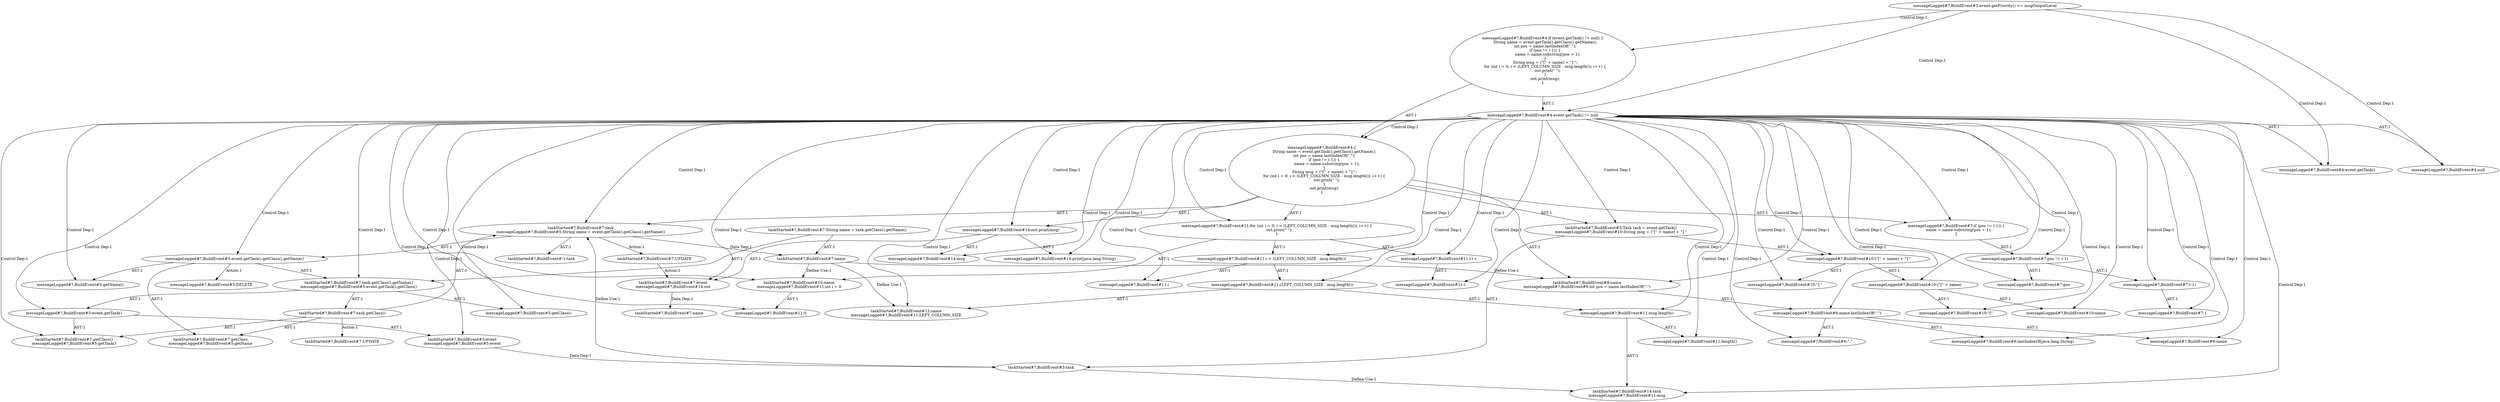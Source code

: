 digraph "Pattern" {
0 [label="taskStarted#?,BuildEvent#7:UPDATE" shape=ellipse]
1 [label="taskStarted#?,BuildEvent#7:task
messageLogged#?,BuildEvent#5:String name = event.getTask().getClass().getName()" shape=ellipse]
2 [label="taskStarted#?,BuildEvent#3:task" shape=ellipse]
3 [label="taskStarted#?,BuildEvent#3:Task task = event.getTask()
messageLogged#?,BuildEvent#10:String msg = (\"[\" + name) + \"] \"" shape=ellipse]
4 [label="taskStarted#?,BuildEvent#3:event
messageLogged#?,BuildEvent#5:event" shape=ellipse]
5 [label="taskStarted#?,BuildEvent#14:task
messageLogged#?,BuildEvent#11:msg" shape=ellipse]
6 [label="taskStarted#?,BuildEvent#7:task.getClass()" shape=ellipse]
7 [label="taskStarted#?,BuildEvent#7:task.getClass().getName()
messageLogged#?,BuildEvent#5:event.getTask().getClass()" shape=ellipse]
8 [label="taskStarted#?,BuildEvent#7:getClass
messageLogged#?,BuildEvent#5:getName" shape=ellipse]
9 [label="taskStarted#?,BuildEvent#7:getClass()
messageLogged#?,BuildEvent#5:getTask()" shape=ellipse]
10 [label="taskStarted#?,BuildEvent#7:UPDATE" shape=ellipse]
11 [label="taskStarted#?,BuildEvent#-1:task" shape=ellipse]
12 [label="taskStarted#?,BuildEvent#7:name" shape=ellipse]
13 [label="taskStarted#?,BuildEvent#7:String name = task.getClass().getName()" shape=ellipse]
14 [label="taskStarted#?,BuildEvent#8:name
messageLogged#?,BuildEvent#6:int pos = name.lastIndexOf(\".\")" shape=ellipse]
15 [label="taskStarted#?,BuildEvent#10:name
messageLogged#?,BuildEvent#11:int i = 0" shape=ellipse]
16 [label="taskStarted#?,BuildEvent#12:name
messageLogged#?,BuildEvent#11:LEFT_COLUMN_SIZE" shape=ellipse]
17 [label="taskStarted#?,BuildEvent#7:event
messageLogged#?,BuildEvent#14:out" shape=ellipse]
18 [label="taskStarted#?,BuildEvent#7:name" shape=ellipse]
19 [label="messageLogged#?,BuildEvent#11:for (int i = 0; i < (LEFT_COLUMN_SIZE - msg.length()); i++) \{
    out.print(\" \");
\}" shape=ellipse]
20 [label="messageLogged#?,BuildEvent#5:getName()" shape=ellipse]
21 [label="messageLogged#?,BuildEvent#6:name" shape=ellipse]
22 [label="messageLogged#?,BuildEvent#5:DELETE" shape=ellipse]
23 [label="messageLogged#?,BuildEvent#5:getClass()" shape=ellipse]
24 [label="messageLogged#?,BuildEvent#14:msg" shape=ellipse]
25 [label="messageLogged#?,BuildEvent#4:event.getTask()" shape=ellipse]
26 [label="messageLogged#?,BuildEvent#11:i" shape=ellipse]
27 [label="messageLogged#?,BuildEvent#4:if (event.getTask() != null) \{
    String name = event.getTask().getClass().getName();
    int pos = name.lastIndexOf(\".\");
    if (pos != (-1)) \{
        name = name.substring(pos + 1);
    \}
    String msg = (\"[\" + name) + \"] \";
    for (int i = 0; i < (LEFT_COLUMN_SIZE - msg.length()); i++) \{
        out.print(\" \");
    \}
    out.print(msg);
\}" shape=ellipse]
28 [label="messageLogged#?,BuildEvent#7:(-1)" shape=ellipse]
29 [label="messageLogged#?,BuildEvent#4:null" shape=ellipse]
30 [label="messageLogged#?,BuildEvent#7:pos != (-1)" shape=ellipse]
31 [label="messageLogged#?,BuildEvent#10:\"[\"" shape=ellipse]
32 [label="messageLogged#?,BuildEvent#5:event.getTask()" shape=ellipse]
33 [label="messageLogged#?,BuildEvent#10:\"] \"" shape=ellipse]
34 [label="messageLogged#?,BuildEvent#6:name.lastIndexOf(\".\")" shape=ellipse]
35 [label="messageLogged#?,BuildEvent#4:event.getTask() != null" shape=ellipse]
36 [label="messageLogged#?,BuildEvent#6:lastIndexOf(java.lang.String)" shape=ellipse]
37 [label="messageLogged#?,BuildEvent#7:pos" shape=ellipse]
38 [label="messageLogged#?,BuildEvent#11:i < (LEFT_COLUMN_SIZE - msg.length())" shape=ellipse]
39 [label="messageLogged#?,BuildEvent#7:if (pos != (-1)) \{
    name = name.substring(pos + 1);
\}" shape=ellipse]
40 [label="messageLogged#?,BuildEvent#10:(\"[\" + name)" shape=ellipse]
41 [label="messageLogged#?,BuildEvent#11:0" shape=ellipse]
42 [label="messageLogged#?,BuildEvent#11:msg.length()" shape=ellipse]
43 [label="messageLogged#?,BuildEvent#3:event.getPriority() <= msgOutputLevel" shape=ellipse]
44 [label="messageLogged#?,BuildEvent#10:(\"[\" + name) + \"] \"" shape=ellipse]
45 [label="messageLogged#?,BuildEvent#7:1" shape=ellipse]
46 [label="messageLogged#?,BuildEvent#11:length()" shape=ellipse]
47 [label="messageLogged#?,BuildEvent#14:out.print(msg)" shape=ellipse]
48 [label="messageLogged#?,BuildEvent#5:event.getTask().getClass().getName()" shape=ellipse]
49 [label="messageLogged#?,BuildEvent#6:\".\"" shape=ellipse]
50 [label="messageLogged#?,BuildEvent#14:print(java.lang.String)" shape=ellipse]
51 [label="messageLogged#?,BuildEvent#10:name" shape=ellipse]
52 [label="messageLogged#?,BuildEvent#11:i++" shape=ellipse]
53 [label="messageLogged#?,BuildEvent#11:i" shape=ellipse]
54 [label="messageLogged#?,BuildEvent#11:(LEFT_COLUMN_SIZE - msg.length())" shape=ellipse]
55 [label="messageLogged#?,BuildEvent#4:\{
    String name = event.getTask().getClass().getName();
    int pos = name.lastIndexOf(\".\");
    if (pos != (-1)) \{
        name = name.substring(pos + 1);
    \}
    String msg = (\"[\" + name) + \"] \";
    for (int i = 0; i < (LEFT_COLUMN_SIZE - msg.length()); i++) \{
        out.print(\" \");
    \}
    out.print(msg);
\}" shape=ellipse]
0 -> 17 [label="Action:1"];
1 -> 0 [label="Action:1"];
1 -> 11 [label="AST:1"];
1 -> 12 [label="Data Dep:1"];
1 -> 48 [label="AST:1"];
2 -> 1 [label="Define Use:1"];
2 -> 5 [label="Define Use:1"];
3 -> 2 [label="AST:1"];
3 -> 44 [label="AST:1"];
4 -> 2 [label="Data Dep:1"];
6 -> 1 [label="AST:1"];
6 -> 8 [label="AST:1"];
6 -> 9 [label="AST:1"];
6 -> 10 [label="Action:1"];
7 -> 6 [label="AST:1"];
7 -> 23 [label="AST:1"];
7 -> 32 [label="AST:1"];
12 -> 14 [label="Define Use:1"];
12 -> 15 [label="Define Use:1"];
12 -> 16 [label="Define Use:1"];
13 -> 7 [label="AST:1"];
13 -> 12 [label="AST:1"];
14 -> 34 [label="AST:1"];
15 -> 41 [label="AST:1"];
17 -> 18 [label="Data Dep:1"];
19 -> 15 [label="AST:1"];
19 -> 38 [label="AST:1"];
19 -> 52 [label="AST:1"];
27 -> 35 [label="AST:1"];
27 -> 55 [label="AST:1"];
28 -> 45 [label="AST:1"];
30 -> 28 [label="AST:1"];
30 -> 37 [label="AST:1"];
32 -> 4 [label="AST:1"];
32 -> 9 [label="AST:1"];
34 -> 21 [label="AST:1"];
34 -> 36 [label="AST:1"];
34 -> 49 [label="AST:1"];
35 -> 19 [label="Control Dep:1"];
35 -> 20 [label="Control Dep:1"];
35 -> 21 [label="Control Dep:1"];
35 -> 23 [label="Control Dep:1"];
35 -> 24 [label="Control Dep:1"];
35 -> 25 [label="AST:1"];
35 -> 26 [label="Control Dep:1"];
35 -> 28 [label="Control Dep:1"];
35 -> 29 [label="AST:1"];
35 -> 30 [label="Control Dep:1"];
35 -> 31 [label="Control Dep:1"];
35 -> 32 [label="Control Dep:1"];
35 -> 33 [label="Control Dep:1"];
35 -> 34 [label="Control Dep:1"];
35 -> 55 [label="Control Dep:1"];
35 -> 1 [label="Control Dep:1"];
35 -> 48 [label="Control Dep:1"];
35 -> 7 [label="Control Dep:1"];
35 -> 9 [label="Control Dep:1"];
35 -> 4 [label="Control Dep:1"];
35 -> 14 [label="Control Dep:1"];
35 -> 36 [label="Control Dep:1"];
35 -> 49 [label="Control Dep:1"];
35 -> 39 [label="Control Dep:1"];
35 -> 37 [label="Control Dep:1"];
35 -> 45 [label="Control Dep:1"];
35 -> 3 [label="Control Dep:1"];
35 -> 44 [label="Control Dep:1"];
35 -> 40 [label="Control Dep:1"];
35 -> 51 [label="Control Dep:1"];
35 -> 15 [label="Control Dep:1"];
35 -> 41 [label="Control Dep:1"];
35 -> 38 [label="Control Dep:1"];
35 -> 54 [label="Control Dep:1"];
35 -> 16 [label="Control Dep:1"];
35 -> 42 [label="Control Dep:1"];
35 -> 46 [label="Control Dep:1"];
35 -> 5 [label="Control Dep:1"];
35 -> 52 [label="Control Dep:1"];
35 -> 53 [label="Control Dep:1"];
35 -> 47 [label="Control Dep:1"];
35 -> 50 [label="Control Dep:1"];
35 -> 17 [label="Control Dep:1"];
38 -> 26 [label="AST:1"];
38 -> 54 [label="AST:1"];
39 -> 30 [label="AST:1"];
40 -> 31 [label="AST:1"];
40 -> 51 [label="AST:1"];
42 -> 5 [label="AST:1"];
42 -> 46 [label="AST:1"];
43 -> 25 [label="Control Dep:1"];
43 -> 27 [label="Control Dep:1"];
43 -> 29 [label="Control Dep:1"];
43 -> 35 [label="Control Dep:1"];
44 -> 33 [label="AST:1"];
44 -> 40 [label="AST:1"];
47 -> 24 [label="AST:1"];
47 -> 17 [label="AST:1"];
47 -> 50 [label="AST:1"];
48 -> 20 [label="AST:1"];
48 -> 22 [label="Action:1"];
48 -> 8 [label="AST:1"];
48 -> 7 [label="AST:1"];
52 -> 53 [label="AST:1"];
54 -> 42 [label="AST:1"];
54 -> 16 [label="AST:1"];
55 -> 19 [label="AST:1"];
55 -> 39 [label="AST:1"];
55 -> 47 [label="AST:1"];
55 -> 1 [label="AST:1"];
55 -> 14 [label="AST:1"];
55 -> 3 [label="AST:1"];
}